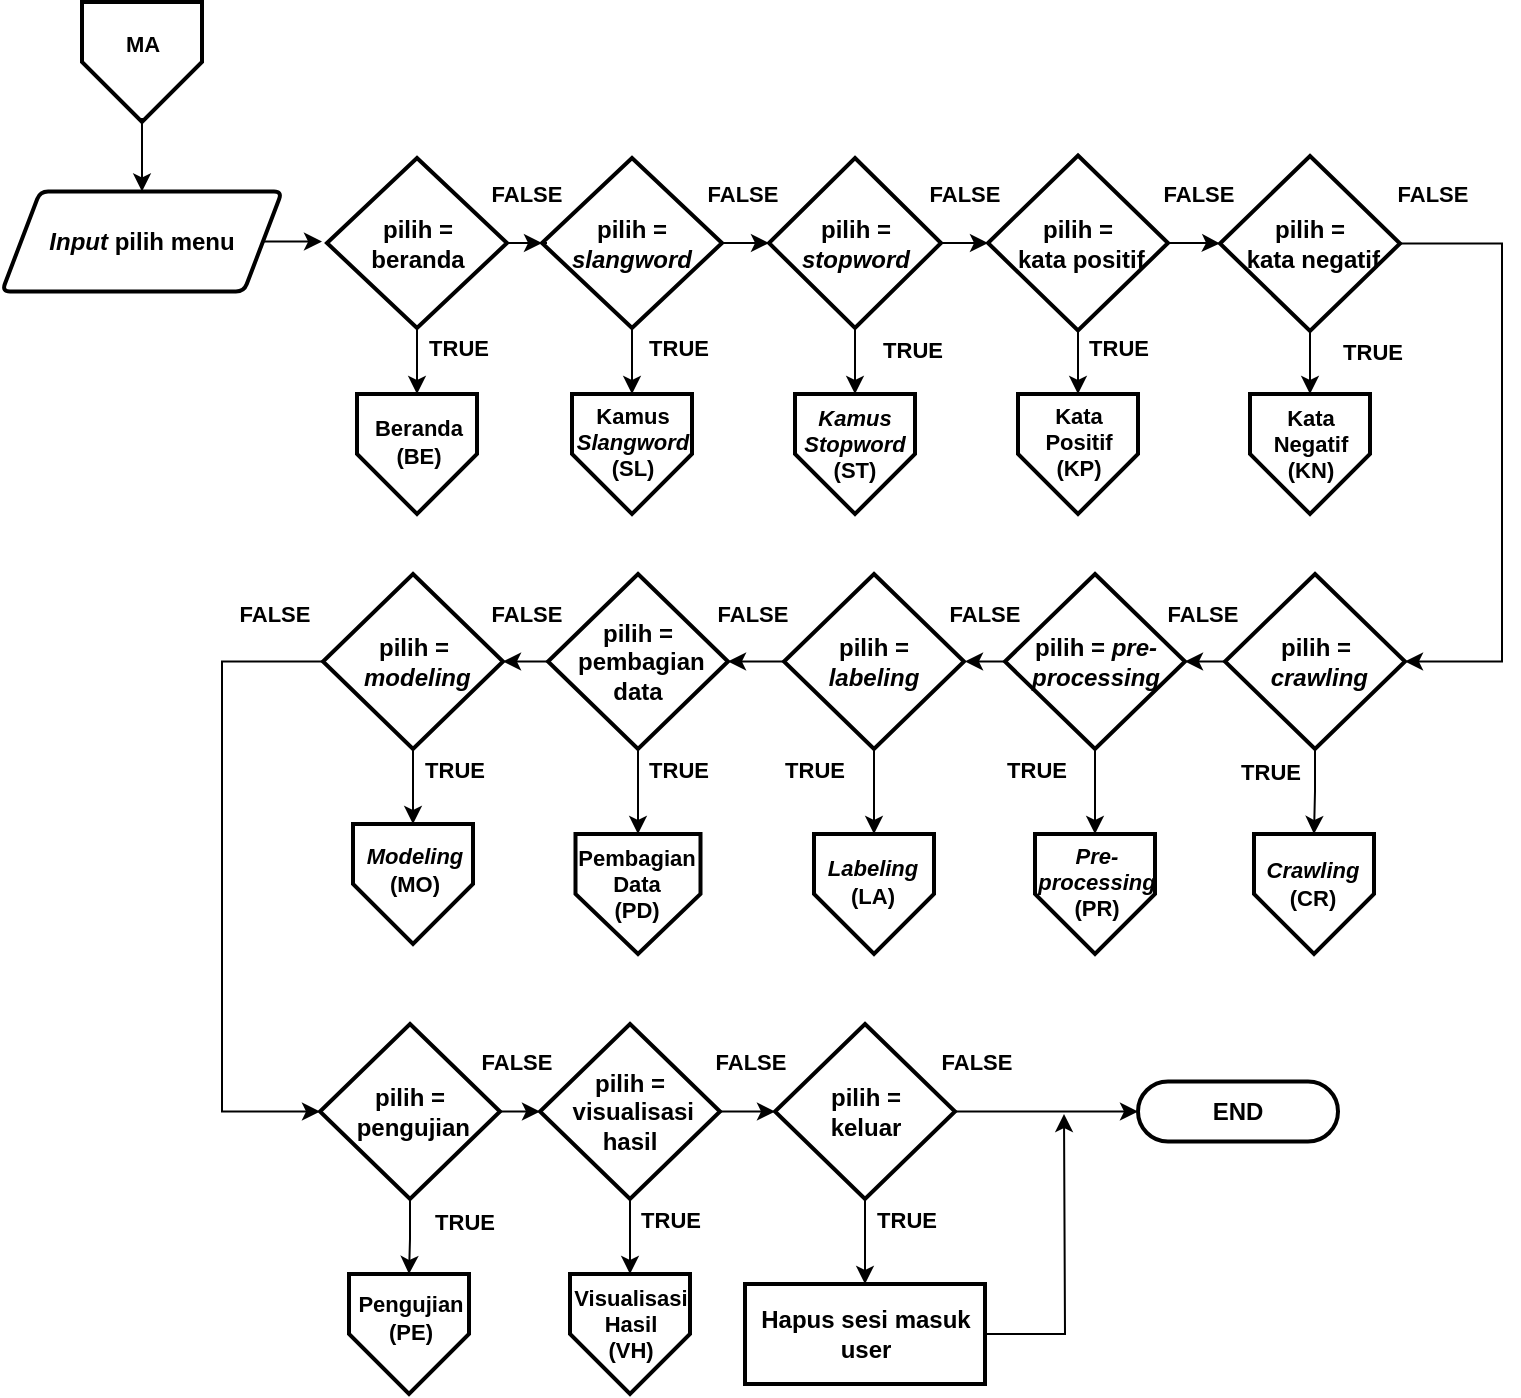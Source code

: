 <mxfile version="14.2.9" type="device"><diagram id="69oSUe1p_X5P3evOlQN-" name="Page-1"><mxGraphModel dx="1199" dy="653" grid="1" gridSize="10" guides="1" tooltips="1" connect="1" arrows="1" fold="1" page="1" pageScale="1" pageWidth="827" pageHeight="1169" math="0" shadow="0"><root><mxCell id="0"/><mxCell id="1" parent="0"/><mxCell id="rsrmureQloupQ6FpY0Y4-6" style="edgeStyle=orthogonalEdgeStyle;rounded=0;orthogonalLoop=1;jettySize=auto;html=1;entryX=0.5;entryY=0;entryDx=0;entryDy=0;entryPerimeter=0;fontSize=12;" parent="1" edge="1"><mxGeometry relative="1" as="geometry"><mxPoint x="500" y="430" as="sourcePoint"/><Array as="points"><mxPoint x="500" y="470"/><mxPoint x="600" y="470"/><mxPoint x="600" y="130"/><mxPoint x="700" y="130"/></Array></mxGeometry></mxCell><mxCell id="rsrmureQloupQ6FpY0Y4-7" style="edgeStyle=orthogonalEdgeStyle;rounded=0;orthogonalLoop=1;jettySize=auto;html=1;entryX=0.5;entryY=0;entryDx=0;entryDy=0;entryPerimeter=0;fontSize=12;" parent="1" edge="1"><mxGeometry relative="1" as="geometry"><mxPoint x="480" y="400" as="sourcePoint"/><Array as="points"><mxPoint x="480" y="440"/><mxPoint x="580" y="440"/><mxPoint x="580" y="100"/><mxPoint x="680" y="100"/></Array></mxGeometry></mxCell><mxCell id="rsrmureQloupQ6FpY0Y4-57" style="edgeStyle=orthogonalEdgeStyle;rounded=0;orthogonalLoop=1;jettySize=auto;html=1;" parent="1" source="rsrmureQloupQ6FpY0Y4-24" edge="1"><mxGeometry relative="1" as="geometry"><mxPoint x="209" y="193.75" as="targetPoint"/></mxGeometry></mxCell><mxCell id="rsrmureQloupQ6FpY0Y4-24" value="&lt;i&gt;Input&lt;/i&gt;&amp;nbsp;pilih menu" style="shape=parallelogram;html=1;strokeWidth=2;perimeter=parallelogramPerimeter;whiteSpace=wrap;rounded=1;arcSize=8;size=0.136;fontStyle=1" parent="1" vertex="1"><mxGeometry x="49" y="168.75" width="140" height="50" as="geometry"/></mxCell><mxCell id="rsrmureQloupQ6FpY0Y4-32" style="edgeStyle=orthogonalEdgeStyle;rounded=0;orthogonalLoop=1;jettySize=auto;html=1;entryX=0;entryY=0.5;entryDx=0;entryDy=0;entryPerimeter=0;" parent="1" source="rsrmureQloupQ6FpY0Y4-28" target="rsrmureQloupQ6FpY0Y4-30" edge="1"><mxGeometry relative="1" as="geometry"/></mxCell><mxCell id="trI0G9-CCUNyStbTq9RM-7" style="edgeStyle=orthogonalEdgeStyle;rounded=0;orthogonalLoop=1;jettySize=auto;html=1;entryX=0.5;entryY=0;entryDx=0;entryDy=0;" parent="1" source="rsrmureQloupQ6FpY0Y4-28" target="trI0G9-CCUNyStbTq9RM-6" edge="1"><mxGeometry relative="1" as="geometry"/></mxCell><mxCell id="rsrmureQloupQ6FpY0Y4-28" value="pilih =&lt;br&gt;&lt;i&gt;slangword&lt;/i&gt;" style="strokeWidth=2;html=1;shape=mxgraph.flowchart.decision;whiteSpace=wrap;fontStyle=1" parent="1" vertex="1"><mxGeometry x="319" y="152" width="90" height="85" as="geometry"/></mxCell><mxCell id="rsrmureQloupQ6FpY0Y4-34" style="edgeStyle=orthogonalEdgeStyle;rounded=0;orthogonalLoop=1;jettySize=auto;html=1;entryX=0;entryY=0.5;entryDx=0;entryDy=0;entryPerimeter=0;" parent="1" source="rsrmureQloupQ6FpY0Y4-30" target="rsrmureQloupQ6FpY0Y4-33" edge="1"><mxGeometry relative="1" as="geometry"/></mxCell><mxCell id="trI0G9-CCUNyStbTq9RM-9" style="edgeStyle=orthogonalEdgeStyle;rounded=0;orthogonalLoop=1;jettySize=auto;html=1;entryX=0.5;entryY=0;entryDx=0;entryDy=0;" parent="1" source="rsrmureQloupQ6FpY0Y4-30" target="trI0G9-CCUNyStbTq9RM-8" edge="1"><mxGeometry relative="1" as="geometry"/></mxCell><mxCell id="rsrmureQloupQ6FpY0Y4-30" value="pilih = &lt;i&gt;stopword&lt;/i&gt;" style="strokeWidth=2;html=1;shape=mxgraph.flowchart.decision;whiteSpace=wrap;fontStyle=1" parent="1" vertex="1"><mxGeometry x="432.5" y="152" width="86" height="85" as="geometry"/></mxCell><mxCell id="trI0G9-CCUNyStbTq9RM-11" style="edgeStyle=orthogonalEdgeStyle;rounded=0;orthogonalLoop=1;jettySize=auto;html=1;entryX=0.5;entryY=0;entryDx=0;entryDy=0;" parent="1" source="rsrmureQloupQ6FpY0Y4-33" target="trI0G9-CCUNyStbTq9RM-10" edge="1"><mxGeometry relative="1" as="geometry"/></mxCell><mxCell id="KIBJ5D-UZmxtigrXRaic-2" style="edgeStyle=orthogonalEdgeStyle;rounded=0;orthogonalLoop=1;jettySize=auto;html=1;entryX=0;entryY=0.5;entryDx=0;entryDy=0;entryPerimeter=0;" parent="1" source="rsrmureQloupQ6FpY0Y4-33" target="rsrmureQloupQ6FpY0Y4-35" edge="1"><mxGeometry relative="1" as="geometry"/></mxCell><mxCell id="rsrmureQloupQ6FpY0Y4-33" value="pilih =&lt;br&gt;&amp;nbsp;kata positif" style="strokeWidth=2;html=1;shape=mxgraph.flowchart.decision;whiteSpace=wrap;fontStyle=1" parent="1" vertex="1"><mxGeometry x="542" y="150.75" width="90" height="87.5" as="geometry"/></mxCell><mxCell id="trI0G9-CCUNyStbTq9RM-19" style="edgeStyle=orthogonalEdgeStyle;rounded=0;orthogonalLoop=1;jettySize=auto;html=1;entryX=0.5;entryY=0;entryDx=0;entryDy=0;" parent="1" source="rsrmureQloupQ6FpY0Y4-35" target="trI0G9-CCUNyStbTq9RM-15" edge="1"><mxGeometry relative="1" as="geometry"/></mxCell><mxCell id="KIBJ5D-UZmxtigrXRaic-3" style="edgeStyle=orthogonalEdgeStyle;rounded=0;orthogonalLoop=1;jettySize=auto;html=1;entryX=1;entryY=0.5;entryDx=0;entryDy=0;entryPerimeter=0;exitX=1;exitY=0.5;exitDx=0;exitDy=0;exitPerimeter=0;" parent="1" source="rsrmureQloupQ6FpY0Y4-35" target="rsrmureQloupQ6FpY0Y4-38" edge="1"><mxGeometry relative="1" as="geometry"><Array as="points"><mxPoint x="799" y="195"/><mxPoint x="799" y="404"/></Array></mxGeometry></mxCell><mxCell id="rsrmureQloupQ6FpY0Y4-35" value="pilih =&lt;br&gt;&amp;nbsp;kata negatif" style="strokeWidth=2;html=1;shape=mxgraph.flowchart.decision;whiteSpace=wrap;fontStyle=1" parent="1" vertex="1"><mxGeometry x="658" y="151" width="90" height="87.5" as="geometry"/></mxCell><mxCell id="rsrmureQloupQ6FpY0Y4-41" style="edgeStyle=orthogonalEdgeStyle;rounded=0;orthogonalLoop=1;jettySize=auto;html=1;entryX=1;entryY=0.5;entryDx=0;entryDy=0;entryPerimeter=0;" parent="1" source="rsrmureQloupQ6FpY0Y4-38" target="rsrmureQloupQ6FpY0Y4-40" edge="1"><mxGeometry relative="1" as="geometry"/></mxCell><mxCell id="trI0G9-CCUNyStbTq9RM-18" style="edgeStyle=orthogonalEdgeStyle;rounded=0;orthogonalLoop=1;jettySize=auto;html=1;entryX=0.5;entryY=0;entryDx=0;entryDy=0;" parent="1" source="rsrmureQloupQ6FpY0Y4-38" target="trI0G9-CCUNyStbTq9RM-14" edge="1"><mxGeometry relative="1" as="geometry"/></mxCell><mxCell id="rsrmureQloupQ6FpY0Y4-38" value="pilih =&lt;br&gt;&amp;nbsp;&lt;i&gt;crawling&lt;/i&gt;" style="strokeWidth=2;html=1;shape=mxgraph.flowchart.decision;whiteSpace=wrap;fontStyle=1" parent="1" vertex="1"><mxGeometry x="660.5" y="360" width="90" height="87.5" as="geometry"/></mxCell><mxCell id="rsrmureQloupQ6FpY0Y4-43" style="edgeStyle=orthogonalEdgeStyle;rounded=0;orthogonalLoop=1;jettySize=auto;html=1;entryX=1;entryY=0.5;entryDx=0;entryDy=0;entryPerimeter=0;" parent="1" source="rsrmureQloupQ6FpY0Y4-40" target="rsrmureQloupQ6FpY0Y4-42" edge="1"><mxGeometry relative="1" as="geometry"/></mxCell><mxCell id="trI0G9-CCUNyStbTq9RM-17" style="edgeStyle=orthogonalEdgeStyle;rounded=0;orthogonalLoop=1;jettySize=auto;html=1;entryX=0.5;entryY=0;entryDx=0;entryDy=0;" parent="1" source="rsrmureQloupQ6FpY0Y4-40" target="trI0G9-CCUNyStbTq9RM-13" edge="1"><mxGeometry relative="1" as="geometry"/></mxCell><mxCell id="rsrmureQloupQ6FpY0Y4-40" value="pilih =&amp;nbsp;&lt;i&gt;pre-processing&lt;/i&gt;" style="strokeWidth=2;html=1;shape=mxgraph.flowchart.decision;whiteSpace=wrap;fontStyle=1" parent="1" vertex="1"><mxGeometry x="550.5" y="360" width="90" height="87.5" as="geometry"/></mxCell><mxCell id="trI0G9-CCUNyStbTq9RM-16" style="edgeStyle=orthogonalEdgeStyle;rounded=0;orthogonalLoop=1;jettySize=auto;html=1;entryX=0.5;entryY=0;entryDx=0;entryDy=0;" parent="1" source="rsrmureQloupQ6FpY0Y4-42" target="trI0G9-CCUNyStbTq9RM-12" edge="1"><mxGeometry relative="1" as="geometry"/></mxCell><mxCell id="KIBJ5D-UZmxtigrXRaic-4" style="edgeStyle=orthogonalEdgeStyle;rounded=0;orthogonalLoop=1;jettySize=auto;html=1;entryX=1;entryY=0.5;entryDx=0;entryDy=0;entryPerimeter=0;" parent="1" source="rsrmureQloupQ6FpY0Y4-42" target="rsrmureQloupQ6FpY0Y4-44" edge="1"><mxGeometry relative="1" as="geometry"/></mxCell><mxCell id="rsrmureQloupQ6FpY0Y4-42" value="pilih =&lt;br&gt;&lt;i&gt;labeling&lt;/i&gt;" style="strokeWidth=2;html=1;shape=mxgraph.flowchart.decision;whiteSpace=wrap;fontStyle=1" parent="1" vertex="1"><mxGeometry x="440" y="360" width="90" height="87.5" as="geometry"/></mxCell><mxCell id="trI0G9-CCUNyStbTq9RM-24" style="edgeStyle=orthogonalEdgeStyle;rounded=0;orthogonalLoop=1;jettySize=auto;html=1;entryX=0.5;entryY=0;entryDx=0;entryDy=0;" parent="1" source="rsrmureQloupQ6FpY0Y4-44" target="trI0G9-CCUNyStbTq9RM-20" edge="1"><mxGeometry relative="1" as="geometry"/></mxCell><mxCell id="KIBJ5D-UZmxtigrXRaic-5" style="edgeStyle=orthogonalEdgeStyle;rounded=0;orthogonalLoop=1;jettySize=auto;html=1;entryX=1;entryY=0.5;entryDx=0;entryDy=0;entryPerimeter=0;" parent="1" source="rsrmureQloupQ6FpY0Y4-44" target="rsrmureQloupQ6FpY0Y4-46" edge="1"><mxGeometry relative="1" as="geometry"/></mxCell><mxCell id="rsrmureQloupQ6FpY0Y4-44" value="pilih =&lt;br&gt;&amp;nbsp;pembagian data" style="strokeWidth=2;html=1;shape=mxgraph.flowchart.decision;whiteSpace=wrap;fontStyle=1" parent="1" vertex="1"><mxGeometry x="322" y="360" width="90" height="87.5" as="geometry"/></mxCell><mxCell id="trI0G9-CCUNyStbTq9RM-25" style="edgeStyle=orthogonalEdgeStyle;rounded=0;orthogonalLoop=1;jettySize=auto;html=1;entryX=0.5;entryY=0;entryDx=0;entryDy=0;" parent="1" source="rsrmureQloupQ6FpY0Y4-46" target="trI0G9-CCUNyStbTq9RM-21" edge="1"><mxGeometry relative="1" as="geometry"/></mxCell><mxCell id="KIBJ5D-UZmxtigrXRaic-6" style="edgeStyle=orthogonalEdgeStyle;rounded=0;orthogonalLoop=1;jettySize=auto;html=1;entryX=0;entryY=0.5;entryDx=0;entryDy=0;entryPerimeter=0;" parent="1" source="rsrmureQloupQ6FpY0Y4-46" target="rsrmureQloupQ6FpY0Y4-48" edge="1"><mxGeometry relative="1" as="geometry"><Array as="points"><mxPoint x="159" y="404"/><mxPoint x="159" y="629"/></Array></mxGeometry></mxCell><mxCell id="rsrmureQloupQ6FpY0Y4-46" value="pilih =&lt;br&gt;&amp;nbsp;&lt;i&gt;modeling&lt;/i&gt;" style="strokeWidth=2;html=1;shape=mxgraph.flowchart.decision;whiteSpace=wrap;fontStyle=1" parent="1" vertex="1"><mxGeometry x="209.5" y="360" width="90" height="87.5" as="geometry"/></mxCell><mxCell id="rsrmureQloupQ6FpY0Y4-52" style="edgeStyle=orthogonalEdgeStyle;rounded=0;orthogonalLoop=1;jettySize=auto;html=1;entryX=0;entryY=0.5;entryDx=0;entryDy=0;entryPerimeter=0;" parent="1" source="rsrmureQloupQ6FpY0Y4-48" target="rsrmureQloupQ6FpY0Y4-51" edge="1"><mxGeometry relative="1" as="geometry"/></mxCell><mxCell id="trI0G9-CCUNyStbTq9RM-26" style="edgeStyle=orthogonalEdgeStyle;rounded=0;orthogonalLoop=1;jettySize=auto;html=1;entryX=0.5;entryY=0;entryDx=0;entryDy=0;" parent="1" source="rsrmureQloupQ6FpY0Y4-48" target="trI0G9-CCUNyStbTq9RM-22" edge="1"><mxGeometry relative="1" as="geometry"/></mxCell><mxCell id="rsrmureQloupQ6FpY0Y4-48" value="pilih =&lt;br&gt;&amp;nbsp;pengujian" style="strokeWidth=2;html=1;shape=mxgraph.flowchart.decision;whiteSpace=wrap;fontStyle=1" parent="1" vertex="1"><mxGeometry x="208" y="585" width="90" height="87.5" as="geometry"/></mxCell><mxCell id="trI0G9-CCUNyStbTq9RM-2" style="edgeStyle=orthogonalEdgeStyle;rounded=0;orthogonalLoop=1;jettySize=auto;html=1;entryX=0;entryY=0.5;entryDx=0;entryDy=0;entryPerimeter=0;" parent="1" source="rsrmureQloupQ6FpY0Y4-51" target="KIBJ5D-UZmxtigrXRaic-9" edge="1"><mxGeometry relative="1" as="geometry"><mxPoint x="432" y="629" as="targetPoint"/></mxGeometry></mxCell><mxCell id="trI0G9-CCUNyStbTq9RM-27" style="edgeStyle=orthogonalEdgeStyle;rounded=0;orthogonalLoop=1;jettySize=auto;html=1;entryX=0.5;entryY=0;entryDx=0;entryDy=0;" parent="1" source="rsrmureQloupQ6FpY0Y4-51" target="trI0G9-CCUNyStbTq9RM-23" edge="1"><mxGeometry relative="1" as="geometry"/></mxCell><mxCell id="rsrmureQloupQ6FpY0Y4-51" value="pilih =&lt;br&gt;&amp;nbsp;visualisasi hasil" style="strokeWidth=2;html=1;shape=mxgraph.flowchart.decision;whiteSpace=wrap;fontStyle=1" parent="1" vertex="1"><mxGeometry x="318" y="585" width="90" height="87.5" as="geometry"/></mxCell><mxCell id="rsrmureQloupQ6FpY0Y4-56" style="edgeStyle=orthogonalEdgeStyle;rounded=0;orthogonalLoop=1;jettySize=auto;html=1;entryX=0;entryY=0.5;entryDx=0;entryDy=0;entryPerimeter=0;" parent="1" source="rsrmureQloupQ6FpY0Y4-54" target="rsrmureQloupQ6FpY0Y4-28" edge="1"><mxGeometry relative="1" as="geometry"/></mxCell><mxCell id="trI0G9-CCUNyStbTq9RM-5" style="edgeStyle=orthogonalEdgeStyle;rounded=0;orthogonalLoop=1;jettySize=auto;html=1;entryX=0.5;entryY=0;entryDx=0;entryDy=0;" parent="1" source="rsrmureQloupQ6FpY0Y4-54" target="trI0G9-CCUNyStbTq9RM-4" edge="1"><mxGeometry relative="1" as="geometry"/></mxCell><mxCell id="rsrmureQloupQ6FpY0Y4-54" value="pilih =&lt;br&gt;beranda" style="strokeWidth=2;html=1;shape=mxgraph.flowchart.decision;whiteSpace=wrap;fontStyle=1" parent="1" vertex="1"><mxGeometry x="211.5" y="152" width="90" height="85" as="geometry"/></mxCell><mxCell id="rsrmureQloupQ6FpY0Y4-61" value="&lt;span&gt;END&lt;/span&gt;" style="rounded=1;whiteSpace=wrap;html=1;absoluteArcSize=1;arcSize=64;strokeWidth=2;fontStyle=1" parent="1" vertex="1"><mxGeometry x="617" y="613.75" width="100" height="30" as="geometry"/></mxCell><mxCell id="trI0G9-CCUNyStbTq9RM-4" value="" style="verticalLabelPosition=bottom;verticalAlign=top;html=1;shape=offPageConnector;rounded=0;size=0.5;fontStyle=0;strokeWidth=2;" parent="1" vertex="1"><mxGeometry x="226.5" y="270" width="60" height="60" as="geometry"/></mxCell><mxCell id="trI0G9-CCUNyStbTq9RM-6" value="" style="verticalLabelPosition=bottom;verticalAlign=top;html=1;shape=offPageConnector;rounded=0;size=0.5;fontStyle=0;strokeWidth=2;" parent="1" vertex="1"><mxGeometry x="334" y="270" width="60" height="60" as="geometry"/></mxCell><mxCell id="trI0G9-CCUNyStbTq9RM-8" value="" style="verticalLabelPosition=bottom;verticalAlign=top;html=1;shape=offPageConnector;rounded=0;size=0.5;fontStyle=0;strokeWidth=2;" parent="1" vertex="1"><mxGeometry x="445.5" y="270" width="60" height="60" as="geometry"/></mxCell><mxCell id="trI0G9-CCUNyStbTq9RM-10" value="" style="verticalLabelPosition=bottom;verticalAlign=top;html=1;shape=offPageConnector;rounded=0;size=0.5;fontStyle=0;strokeWidth=2;" parent="1" vertex="1"><mxGeometry x="557" y="270" width="60" height="60" as="geometry"/></mxCell><mxCell id="trI0G9-CCUNyStbTq9RM-12" value="" style="verticalLabelPosition=bottom;verticalAlign=top;html=1;shape=offPageConnector;rounded=0;size=0.5;fontStyle=0;strokeWidth=2;" parent="1" vertex="1"><mxGeometry x="455" y="490" width="60" height="60" as="geometry"/></mxCell><mxCell id="trI0G9-CCUNyStbTq9RM-13" value="" style="verticalLabelPosition=bottom;verticalAlign=top;html=1;shape=offPageConnector;rounded=0;size=0.5;fontStyle=0;strokeWidth=2;" parent="1" vertex="1"><mxGeometry x="565.5" y="490" width="60" height="60" as="geometry"/></mxCell><mxCell id="trI0G9-CCUNyStbTq9RM-14" value="" style="verticalLabelPosition=bottom;verticalAlign=top;html=1;shape=offPageConnector;rounded=0;size=0.5;fontStyle=0;strokeWidth=2;" parent="1" vertex="1"><mxGeometry x="675" y="490" width="60" height="60" as="geometry"/></mxCell><mxCell id="trI0G9-CCUNyStbTq9RM-15" value="" style="verticalLabelPosition=bottom;verticalAlign=top;html=1;shape=offPageConnector;rounded=0;size=0.5;fontStyle=0;strokeWidth=2;" parent="1" vertex="1"><mxGeometry x="673" y="270" width="60" height="60" as="geometry"/></mxCell><mxCell id="trI0G9-CCUNyStbTq9RM-20" value="" style="verticalLabelPosition=bottom;verticalAlign=top;html=1;shape=offPageConnector;rounded=0;size=0.5;fontStyle=0;strokeWidth=2;" parent="1" vertex="1"><mxGeometry x="335.75" y="490" width="62.5" height="60" as="geometry"/></mxCell><mxCell id="trI0G9-CCUNyStbTq9RM-21" value="" style="verticalLabelPosition=bottom;verticalAlign=top;html=1;shape=offPageConnector;rounded=0;size=0.5;fontStyle=0;strokeWidth=2;" parent="1" vertex="1"><mxGeometry x="224.5" y="485" width="60" height="60" as="geometry"/></mxCell><mxCell id="trI0G9-CCUNyStbTq9RM-22" value="" style="verticalLabelPosition=bottom;verticalAlign=top;html=1;shape=offPageConnector;rounded=0;size=0.5;fontStyle=0;strokeWidth=2;" parent="1" vertex="1"><mxGeometry x="222.5" y="710" width="60" height="60" as="geometry"/></mxCell><mxCell id="trI0G9-CCUNyStbTq9RM-23" value="" style="verticalLabelPosition=bottom;verticalAlign=top;html=1;shape=offPageConnector;rounded=0;size=0.5;fontStyle=0;strokeWidth=2;" parent="1" vertex="1"><mxGeometry x="333" y="710" width="60" height="60" as="geometry"/></mxCell><mxCell id="trI0G9-CCUNyStbTq9RM-31" value="&lt;span style=&quot;font-size: 11px;&quot;&gt;Beranda &lt;br style=&quot;font-size: 11px;&quot;&gt;(BE)&lt;/span&gt;" style="text;html=1;align=center;verticalAlign=middle;resizable=0;points=[];autosize=1;fontSize=11;fontStyle=1" parent="1" vertex="1"><mxGeometry x="226.5" y="279" width="60" height="30" as="geometry"/></mxCell><mxCell id="trI0G9-CCUNyStbTq9RM-32" value="&lt;span style=&quot;font-size: 11px&quot;&gt;&lt;span style=&quot;font-size: 11px&quot;&gt;&lt;b&gt;Kamus&lt;/b&gt;&lt;br&gt;&lt;b style=&quot;font-style: italic&quot;&gt;Slangword&lt;/b&gt;&lt;/span&gt;&lt;/span&gt;&lt;br style=&quot;font-size: 11px&quot;&gt;&lt;b style=&quot;font-size: 11px&quot;&gt;(SL)&lt;/b&gt;" style="text;html=1;align=center;verticalAlign=middle;resizable=0;points=[];autosize=1;fontSize=11;" parent="1" vertex="1"><mxGeometry x="329" y="274" width="70" height="40" as="geometry"/></mxCell><mxCell id="trI0G9-CCUNyStbTq9RM-33" value="&lt;i style=&quot;font-size: 11px;&quot;&gt;&lt;b style=&quot;font-size: 11px;&quot;&gt;Kamus&lt;br style=&quot;font-size: 11px;&quot;&gt;Stopword&lt;/b&gt;&lt;/i&gt;&lt;br style=&quot;font-size: 11px;&quot;&gt;&lt;b style=&quot;font-size: 11px;&quot;&gt;(ST)&lt;/b&gt;" style="text;html=1;align=center;verticalAlign=middle;resizable=0;points=[];autosize=1;fontSize=11;" parent="1" vertex="1"><mxGeometry x="439.5" y="275" width="70" height="40" as="geometry"/></mxCell><mxCell id="trI0G9-CCUNyStbTq9RM-34" value="&lt;b style=&quot;font-size: 11px&quot;&gt;Kata&lt;br&gt;Positif&lt;/b&gt;&lt;br style=&quot;font-size: 11px&quot;&gt;&lt;b style=&quot;font-size: 11px&quot;&gt;(KP)&lt;/b&gt;" style="text;html=1;align=center;verticalAlign=middle;resizable=0;points=[];autosize=1;fontSize=11;" parent="1" vertex="1"><mxGeometry x="562" y="274" width="50" height="40" as="geometry"/></mxCell><mxCell id="trI0G9-CCUNyStbTq9RM-35" value="&lt;b style=&quot;font-size: 11px&quot;&gt;Kata&lt;br&gt;Negatif&lt;/b&gt;&lt;br style=&quot;font-size: 11px&quot;&gt;&lt;b style=&quot;font-size: 11px&quot;&gt;(KN)&lt;/b&gt;" style="text;html=1;align=center;verticalAlign=middle;resizable=0;points=[];autosize=1;fontSize=11;" parent="1" vertex="1"><mxGeometry x="678" y="275" width="50" height="40" as="geometry"/></mxCell><mxCell id="trI0G9-CCUNyStbTq9RM-36" value="&lt;b&gt;&lt;i&gt;Pre-&lt;br&gt;processing&lt;/i&gt;&lt;br style=&quot;font-size: 11px&quot;&gt;&lt;span style=&quot;font-size: 11px&quot;&gt;(PR)&lt;/span&gt;&lt;/b&gt;" style="text;html=1;align=center;verticalAlign=middle;resizable=0;points=[];autosize=1;fontSize=11;" parent="1" vertex="1"><mxGeometry x="560.5" y="494" width="70" height="40" as="geometry"/></mxCell><mxCell id="trI0G9-CCUNyStbTq9RM-37" value="&lt;b&gt;&lt;i&gt;Crawling&lt;/i&gt;&lt;/b&gt;&lt;br style=&quot;font-size: 11px&quot;&gt;&lt;b style=&quot;font-size: 11px&quot;&gt;(CR)&lt;/b&gt;" style="text;html=1;align=center;verticalAlign=middle;resizable=0;points=[];autosize=1;fontSize=11;" parent="1" vertex="1"><mxGeometry x="673.5" y="500" width="60" height="30" as="geometry"/></mxCell><mxCell id="trI0G9-CCUNyStbTq9RM-38" value="&lt;b&gt;&lt;i&gt;Labeling&lt;/i&gt;&lt;/b&gt;&lt;br style=&quot;font-size: 11px&quot;&gt;&lt;b style=&quot;font-size: 11px&quot;&gt;(LA)&lt;/b&gt;" style="text;html=1;align=center;verticalAlign=middle;resizable=0;points=[];autosize=1;fontSize=11;" parent="1" vertex="1"><mxGeometry x="454" y="499" width="60" height="30" as="geometry"/></mxCell><mxCell id="trI0G9-CCUNyStbTq9RM-39" value="&lt;span&gt;Pembagian&lt;br&gt;&lt;/span&gt;Data&lt;br style=&quot;font-size: 11px&quot;&gt;&lt;span style=&quot;font-size: 11px&quot;&gt;(PD)&lt;/span&gt;" style="text;html=1;align=center;verticalAlign=middle;resizable=0;points=[];autosize=1;fontSize=11;fontStyle=1" parent="1" vertex="1"><mxGeometry x="331" y="495" width="70" height="40" as="geometry"/></mxCell><mxCell id="trI0G9-CCUNyStbTq9RM-40" value="&lt;i&gt;Modeling&lt;/i&gt;&lt;br style=&quot;font-size: 11px&quot;&gt;&lt;span style=&quot;font-size: 11px&quot;&gt;(MO)&lt;/span&gt;" style="text;html=1;align=center;verticalAlign=middle;resizable=0;points=[];autosize=1;fontSize=11;fontStyle=1" parent="1" vertex="1"><mxGeometry x="224.5" y="493" width="60" height="30" as="geometry"/></mxCell><mxCell id="trI0G9-CCUNyStbTq9RM-41" value="Pengujian&lt;br style=&quot;font-size: 11px&quot;&gt;&lt;span style=&quot;font-size: 11px&quot;&gt;(PE)&lt;/span&gt;" style="text;html=1;align=center;verticalAlign=middle;resizable=0;points=[];autosize=1;fontSize=11;fontStyle=1" parent="1" vertex="1"><mxGeometry x="218" y="717" width="70" height="30" as="geometry"/></mxCell><mxCell id="trI0G9-CCUNyStbTq9RM-42" value="Visualisasi&lt;br&gt;Hasil&lt;br style=&quot;font-size: 11px&quot;&gt;&lt;span style=&quot;font-size: 11px&quot;&gt;(VH)&lt;/span&gt;" style="text;html=1;align=center;verticalAlign=middle;resizable=0;points=[];autosize=1;fontSize=11;fontStyle=1" parent="1" vertex="1"><mxGeometry x="328" y="715" width="70" height="40" as="geometry"/></mxCell><mxCell id="3Pn8irT6a_ZjXEoNBsGs-1" value="" style="verticalLabelPosition=bottom;verticalAlign=top;html=1;shape=offPageConnector;rounded=0;size=0.5;fontStyle=0;strokeWidth=2;" parent="1" vertex="1"><mxGeometry x="89" y="74" width="60" height="60" as="geometry"/></mxCell><mxCell id="3Pn8irT6a_ZjXEoNBsGs-2" value="MA" style="text;html=1;align=center;verticalAlign=middle;resizable=0;points=[];autosize=1;fontSize=11;fontStyle=1" parent="1" vertex="1"><mxGeometry x="104" y="85" width="30" height="20" as="geometry"/></mxCell><mxCell id="fRFMwHRI5MJDiEQmv3ea-2" value="&lt;b&gt;&lt;font style=&quot;font-size: 11px&quot;&gt;TRUE&lt;/font&gt;&lt;/b&gt;" style="text;html=1;align=center;verticalAlign=middle;resizable=0;points=[];autosize=1;" parent="1" vertex="1"><mxGeometry x="251.5" y="237" width="50" height="20" as="geometry"/></mxCell><mxCell id="fRFMwHRI5MJDiEQmv3ea-3" value="&lt;b&gt;&lt;font style=&quot;font-size: 11px&quot;&gt;TRUE&lt;/font&gt;&lt;/b&gt;" style="text;html=1;align=center;verticalAlign=middle;resizable=0;points=[];autosize=1;" parent="1" vertex="1"><mxGeometry x="430" y="447.5" width="50" height="20" as="geometry"/></mxCell><mxCell id="fRFMwHRI5MJDiEQmv3ea-4" value="&lt;b&gt;&lt;font style=&quot;font-size: 11px&quot;&gt;TRUE&lt;/font&gt;&lt;/b&gt;" style="text;html=1;align=center;verticalAlign=middle;resizable=0;points=[];autosize=1;" parent="1" vertex="1"><mxGeometry x="362" y="447.5" width="50" height="20" as="geometry"/></mxCell><mxCell id="fRFMwHRI5MJDiEQmv3ea-5" value="&lt;b&gt;&lt;font style=&quot;font-size: 11px&quot;&gt;TRUE&lt;/font&gt;&lt;/b&gt;" style="text;html=1;align=center;verticalAlign=middle;resizable=0;points=[];autosize=1;" parent="1" vertex="1"><mxGeometry x="362" y="237" width="50" height="20" as="geometry"/></mxCell><mxCell id="fRFMwHRI5MJDiEQmv3ea-6" value="&lt;b&gt;&lt;font style=&quot;font-size: 11px&quot;&gt;TRUE&lt;/font&gt;&lt;/b&gt;" style="text;html=1;align=center;verticalAlign=middle;resizable=0;points=[];autosize=1;" parent="1" vertex="1"><mxGeometry x="540.5" y="447.5" width="50" height="20" as="geometry"/></mxCell><mxCell id="fRFMwHRI5MJDiEQmv3ea-7" value="&lt;b&gt;&lt;font style=&quot;font-size: 11px&quot;&gt;TRUE&lt;/font&gt;&lt;/b&gt;" style="text;html=1;align=center;verticalAlign=middle;resizable=0;points=[];autosize=1;" parent="1" vertex="1"><mxGeometry x="249.5" y="447.5" width="50" height="20" as="geometry"/></mxCell><mxCell id="fRFMwHRI5MJDiEQmv3ea-8" value="&lt;b&gt;&lt;font style=&quot;font-size: 11px&quot;&gt;TRUE&lt;/font&gt;&lt;/b&gt;" style="text;html=1;align=center;verticalAlign=middle;resizable=0;points=[];autosize=1;" parent="1" vertex="1"><mxGeometry x="479" y="238.25" width="50" height="20" as="geometry"/></mxCell><mxCell id="fRFMwHRI5MJDiEQmv3ea-9" value="&lt;b&gt;&lt;font style=&quot;font-size: 11px&quot;&gt;TRUE&lt;/font&gt;&lt;/b&gt;" style="text;html=1;align=center;verticalAlign=middle;resizable=0;points=[];autosize=1;" parent="1" vertex="1"><mxGeometry x="657.5" y="448.75" width="50" height="20" as="geometry"/></mxCell><mxCell id="fRFMwHRI5MJDiEQmv3ea-10" value="&lt;b&gt;&lt;font style=&quot;font-size: 11px&quot;&gt;TRUE&lt;/font&gt;&lt;/b&gt;" style="text;html=1;align=center;verticalAlign=middle;resizable=0;points=[];autosize=1;" parent="1" vertex="1"><mxGeometry x="255" y="673.75" width="50" height="20" as="geometry"/></mxCell><mxCell id="fRFMwHRI5MJDiEQmv3ea-11" value="&lt;b&gt;&lt;font style=&quot;font-size: 11px&quot;&gt;TRUE&lt;/font&gt;&lt;/b&gt;" style="text;html=1;align=center;verticalAlign=middle;resizable=0;points=[];autosize=1;" parent="1" vertex="1"><mxGeometry x="582" y="237" width="50" height="20" as="geometry"/></mxCell><mxCell id="fRFMwHRI5MJDiEQmv3ea-12" value="&lt;b&gt;&lt;font style=&quot;font-size: 11px&quot;&gt;TRUE&lt;/font&gt;&lt;/b&gt;" style="text;html=1;align=center;verticalAlign=middle;resizable=0;points=[];autosize=1;" parent="1" vertex="1"><mxGeometry x="709" y="238.5" width="50" height="20" as="geometry"/></mxCell><mxCell id="fRFMwHRI5MJDiEQmv3ea-13" value="&lt;b&gt;&lt;font style=&quot;font-size: 11px&quot;&gt;TRUE&lt;/font&gt;&lt;/b&gt;" style="text;html=1;align=center;verticalAlign=middle;resizable=0;points=[];autosize=1;" parent="1" vertex="1"><mxGeometry x="358" y="672.5" width="50" height="20" as="geometry"/></mxCell><mxCell id="fRFMwHRI5MJDiEQmv3ea-14" value="&lt;b&gt;&lt;font style=&quot;font-size: 11px&quot;&gt;FALSE&lt;/font&gt;&lt;/b&gt;" style="text;html=1;align=center;verticalAlign=middle;resizable=0;points=[];autosize=1;" parent="1" vertex="1"><mxGeometry x="285.5" y="160" width="50" height="20" as="geometry"/></mxCell><mxCell id="fRFMwHRI5MJDiEQmv3ea-15" value="&lt;b&gt;&lt;font style=&quot;font-size: 11px&quot;&gt;FALSE&lt;/font&gt;&lt;/b&gt;" style="text;html=1;align=center;verticalAlign=middle;resizable=0;points=[];autosize=1;" parent="1" vertex="1"><mxGeometry x="515" y="370" width="50" height="20" as="geometry"/></mxCell><mxCell id="fRFMwHRI5MJDiEQmv3ea-16" value="&lt;b&gt;&lt;font style=&quot;font-size: 11px&quot;&gt;FALSE&lt;/font&gt;&lt;/b&gt;" style="text;html=1;align=center;verticalAlign=middle;resizable=0;points=[];autosize=1;" parent="1" vertex="1"><mxGeometry x="285.5" y="370" width="50" height="20" as="geometry"/></mxCell><mxCell id="fRFMwHRI5MJDiEQmv3ea-17" value="&lt;b&gt;&lt;font style=&quot;font-size: 11px&quot;&gt;FALSE&lt;/font&gt;&lt;/b&gt;" style="text;html=1;align=center;verticalAlign=middle;resizable=0;points=[];autosize=1;" parent="1" vertex="1"><mxGeometry x="394" y="160" width="50" height="20" as="geometry"/></mxCell><mxCell id="fRFMwHRI5MJDiEQmv3ea-18" value="&lt;b&gt;&lt;font style=&quot;font-size: 11px&quot;&gt;FALSE&lt;/font&gt;&lt;/b&gt;" style="text;html=1;align=center;verticalAlign=middle;resizable=0;points=[];autosize=1;" parent="1" vertex="1"><mxGeometry x="623.5" y="370" width="50" height="20" as="geometry"/></mxCell><mxCell id="fRFMwHRI5MJDiEQmv3ea-19" value="&lt;b&gt;&lt;font style=&quot;font-size: 11px&quot;&gt;FALSE&lt;/font&gt;&lt;/b&gt;" style="text;html=1;align=center;verticalAlign=middle;resizable=0;points=[];autosize=1;" parent="1" vertex="1"><mxGeometry x="159.5" y="370" width="50" height="20" as="geometry"/></mxCell><mxCell id="fRFMwHRI5MJDiEQmv3ea-20" value="&lt;b&gt;&lt;font style=&quot;font-size: 11px&quot;&gt;FALSE&lt;/font&gt;&lt;/b&gt;" style="text;html=1;align=center;verticalAlign=middle;resizable=0;points=[];autosize=1;" parent="1" vertex="1"><mxGeometry x="505" y="160" width="50" height="20" as="geometry"/></mxCell><mxCell id="fRFMwHRI5MJDiEQmv3ea-21" value="&lt;b&gt;&lt;font style=&quot;font-size: 11px&quot;&gt;FALSE&lt;/font&gt;&lt;/b&gt;" style="text;html=1;align=center;verticalAlign=middle;resizable=0;points=[];autosize=1;" parent="1" vertex="1"><mxGeometry x="739" y="160" width="50" height="20" as="geometry"/></mxCell><mxCell id="fRFMwHRI5MJDiEQmv3ea-22" value="&lt;b&gt;&lt;font style=&quot;font-size: 11px&quot;&gt;FALSE&lt;/font&gt;&lt;/b&gt;" style="text;html=1;align=center;verticalAlign=middle;resizable=0;points=[];autosize=1;" parent="1" vertex="1"><mxGeometry x="281" y="593.75" width="50" height="20" as="geometry"/></mxCell><mxCell id="fRFMwHRI5MJDiEQmv3ea-23" value="&lt;b&gt;&lt;font style=&quot;font-size: 11px&quot;&gt;FALSE&lt;/font&gt;&lt;/b&gt;" style="text;html=1;align=center;verticalAlign=middle;resizable=0;points=[];autosize=1;" parent="1" vertex="1"><mxGeometry x="622" y="160" width="50" height="20" as="geometry"/></mxCell><mxCell id="fRFMwHRI5MJDiEQmv3ea-24" value="&lt;b&gt;&lt;font style=&quot;font-size: 11px&quot;&gt;FALSE&lt;/font&gt;&lt;/b&gt;" style="text;html=1;align=center;verticalAlign=middle;resizable=0;points=[];autosize=1;" parent="1" vertex="1"><mxGeometry x="399" y="370" width="50" height="20" as="geometry"/></mxCell><mxCell id="fRFMwHRI5MJDiEQmv3ea-25" value="&lt;b&gt;&lt;font style=&quot;font-size: 11px&quot;&gt;FALSE&lt;/font&gt;&lt;/b&gt;" style="text;html=1;align=center;verticalAlign=middle;resizable=0;points=[];autosize=1;" parent="1" vertex="1"><mxGeometry x="398" y="593.75" width="50" height="20" as="geometry"/></mxCell><mxCell id="KIBJ5D-UZmxtigrXRaic-7" style="edgeStyle=orthogonalEdgeStyle;rounded=0;orthogonalLoop=1;jettySize=auto;html=1;entryX=0;entryY=0.5;entryDx=0;entryDy=0;" parent="1" source="KIBJ5D-UZmxtigrXRaic-9" edge="1" target="rsrmureQloupQ6FpY0Y4-61"><mxGeometry relative="1" as="geometry"><mxPoint x="569" y="629" as="targetPoint"/></mxGeometry></mxCell><mxCell id="KIBJ5D-UZmxtigrXRaic-8" style="edgeStyle=orthogonalEdgeStyle;rounded=0;orthogonalLoop=1;jettySize=auto;html=1;entryX=0.5;entryY=0;entryDx=0;entryDy=0;" parent="1" source="KIBJ5D-UZmxtigrXRaic-9" target="KIBJ5D-UZmxtigrXRaic-15" edge="1"><mxGeometry relative="1" as="geometry"><mxPoint x="480.5" y="710" as="targetPoint"/></mxGeometry></mxCell><mxCell id="KIBJ5D-UZmxtigrXRaic-9" value="pilih =&lt;br&gt;keluar" style="strokeWidth=2;html=1;shape=mxgraph.flowchart.decision;whiteSpace=wrap;fontStyle=1" parent="1" vertex="1"><mxGeometry x="435.5" y="585" width="90" height="87.5" as="geometry"/></mxCell><mxCell id="KIBJ5D-UZmxtigrXRaic-12" value="&lt;b&gt;&lt;font style=&quot;font-size: 11px&quot;&gt;TRUE&lt;/font&gt;&lt;/b&gt;" style="text;html=1;align=center;verticalAlign=middle;resizable=0;points=[];autosize=1;" parent="1" vertex="1"><mxGeometry x="475.5" y="672.5" width="50" height="20" as="geometry"/></mxCell><mxCell id="KIBJ5D-UZmxtigrXRaic-13" value="&lt;b&gt;&lt;font style=&quot;font-size: 11px&quot;&gt;FALSE&lt;/font&gt;&lt;/b&gt;" style="text;html=1;align=center;verticalAlign=middle;resizable=0;points=[];autosize=1;" parent="1" vertex="1"><mxGeometry x="510.5" y="593.75" width="50" height="20" as="geometry"/></mxCell><mxCell id="ToFX538VNQePuCZED2_K-2" style="edgeStyle=orthogonalEdgeStyle;rounded=0;orthogonalLoop=1;jettySize=auto;html=1;" edge="1" parent="1" source="KIBJ5D-UZmxtigrXRaic-15"><mxGeometry relative="1" as="geometry"><mxPoint x="580" y="630" as="targetPoint"/></mxGeometry></mxCell><mxCell id="KIBJ5D-UZmxtigrXRaic-15" value="Hapus sesi masuk user" style="whiteSpace=wrap;html=1;strokeWidth=2;fontStyle=1" parent="1" vertex="1"><mxGeometry x="420.5" y="715" width="120" height="50" as="geometry"/></mxCell><mxCell id="ToFX538VNQePuCZED2_K-4" style="edgeStyle=orthogonalEdgeStyle;rounded=0;orthogonalLoop=1;jettySize=auto;html=1;entryX=0.5;entryY=0;entryDx=0;entryDy=0;" edge="1" parent="1" target="rsrmureQloupQ6FpY0Y4-24"><mxGeometry relative="1" as="geometry"><mxPoint x="119" y="132" as="sourcePoint"/><Array as="points"><mxPoint x="119" y="132"/></Array></mxGeometry></mxCell></root></mxGraphModel></diagram></mxfile>